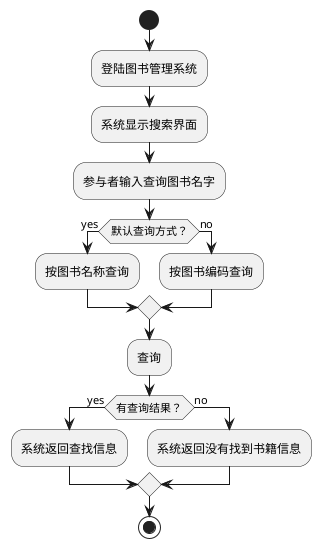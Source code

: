 @startuml
start
:登陆图书管理系统;
:系统显示搜索界面;
:参与者输入查询图书名字;
if (默认查询方式？) then (yes)
  :按图书名称查询;
else (no)
  :按图书编码查询;
endif
:查询;
if (有查询结果？) then (yes)
  :系统返回查找信息;
else (no)
  :系统返回没有找到书籍信息;
endif
stop
@enduml